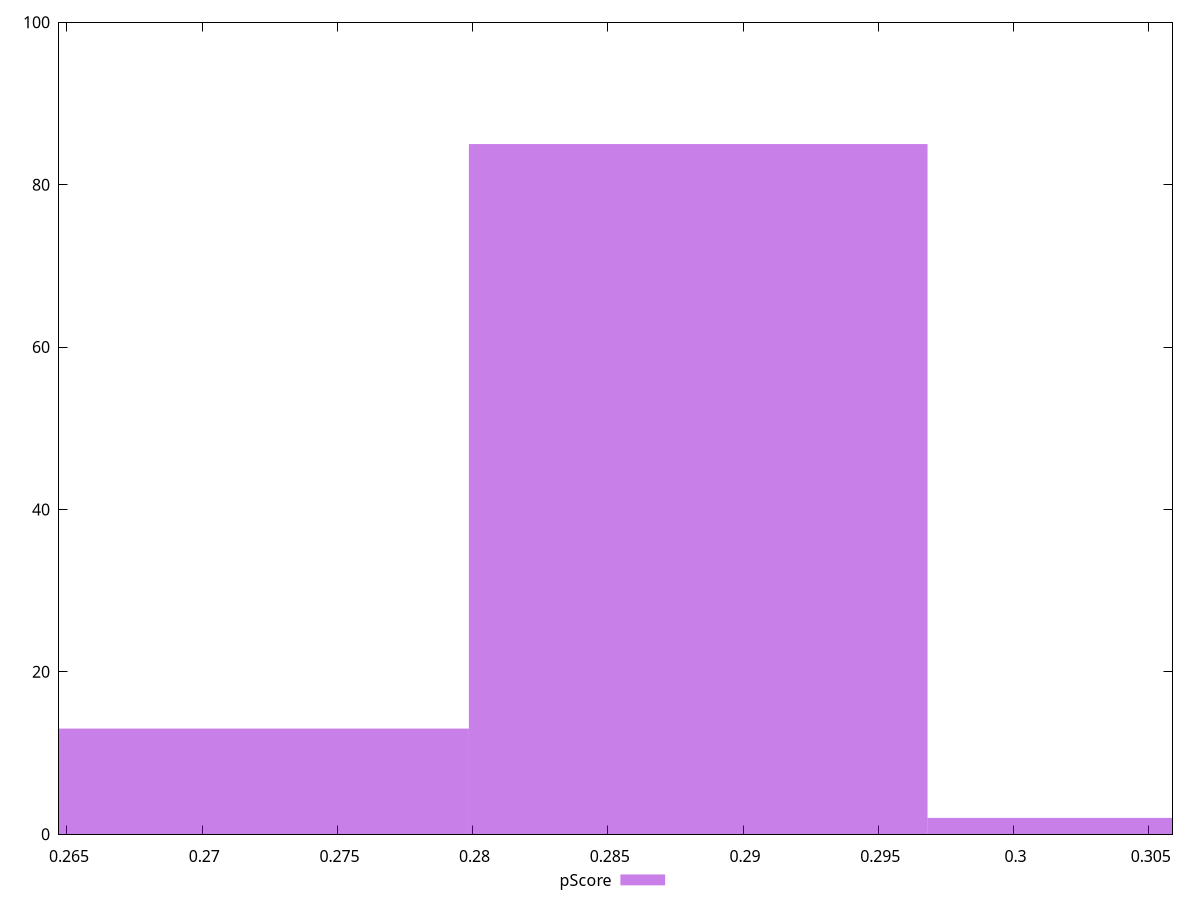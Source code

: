 reset

$pScore <<EOF
0.30530510407071976 2
0.2883437094001242 85
0.2713823147295287 13
EOF

set key outside below
set boxwidth 0.016961394670595542
set xrange [0.2647058823529412:0.3058823529411765]
set yrange [0:100]
set trange [0:100]
set style fill transparent solid 0.5 noborder
set terminal svg size 640, 490 enhanced background rgb 'white'
set output "report_00026_2021-02-22T21:38:55.199Z/uses-text-compression/samples/pages+cached+noadtech+nomedia/pScore/histogram.svg"

plot $pScore title "pScore" with boxes

reset
